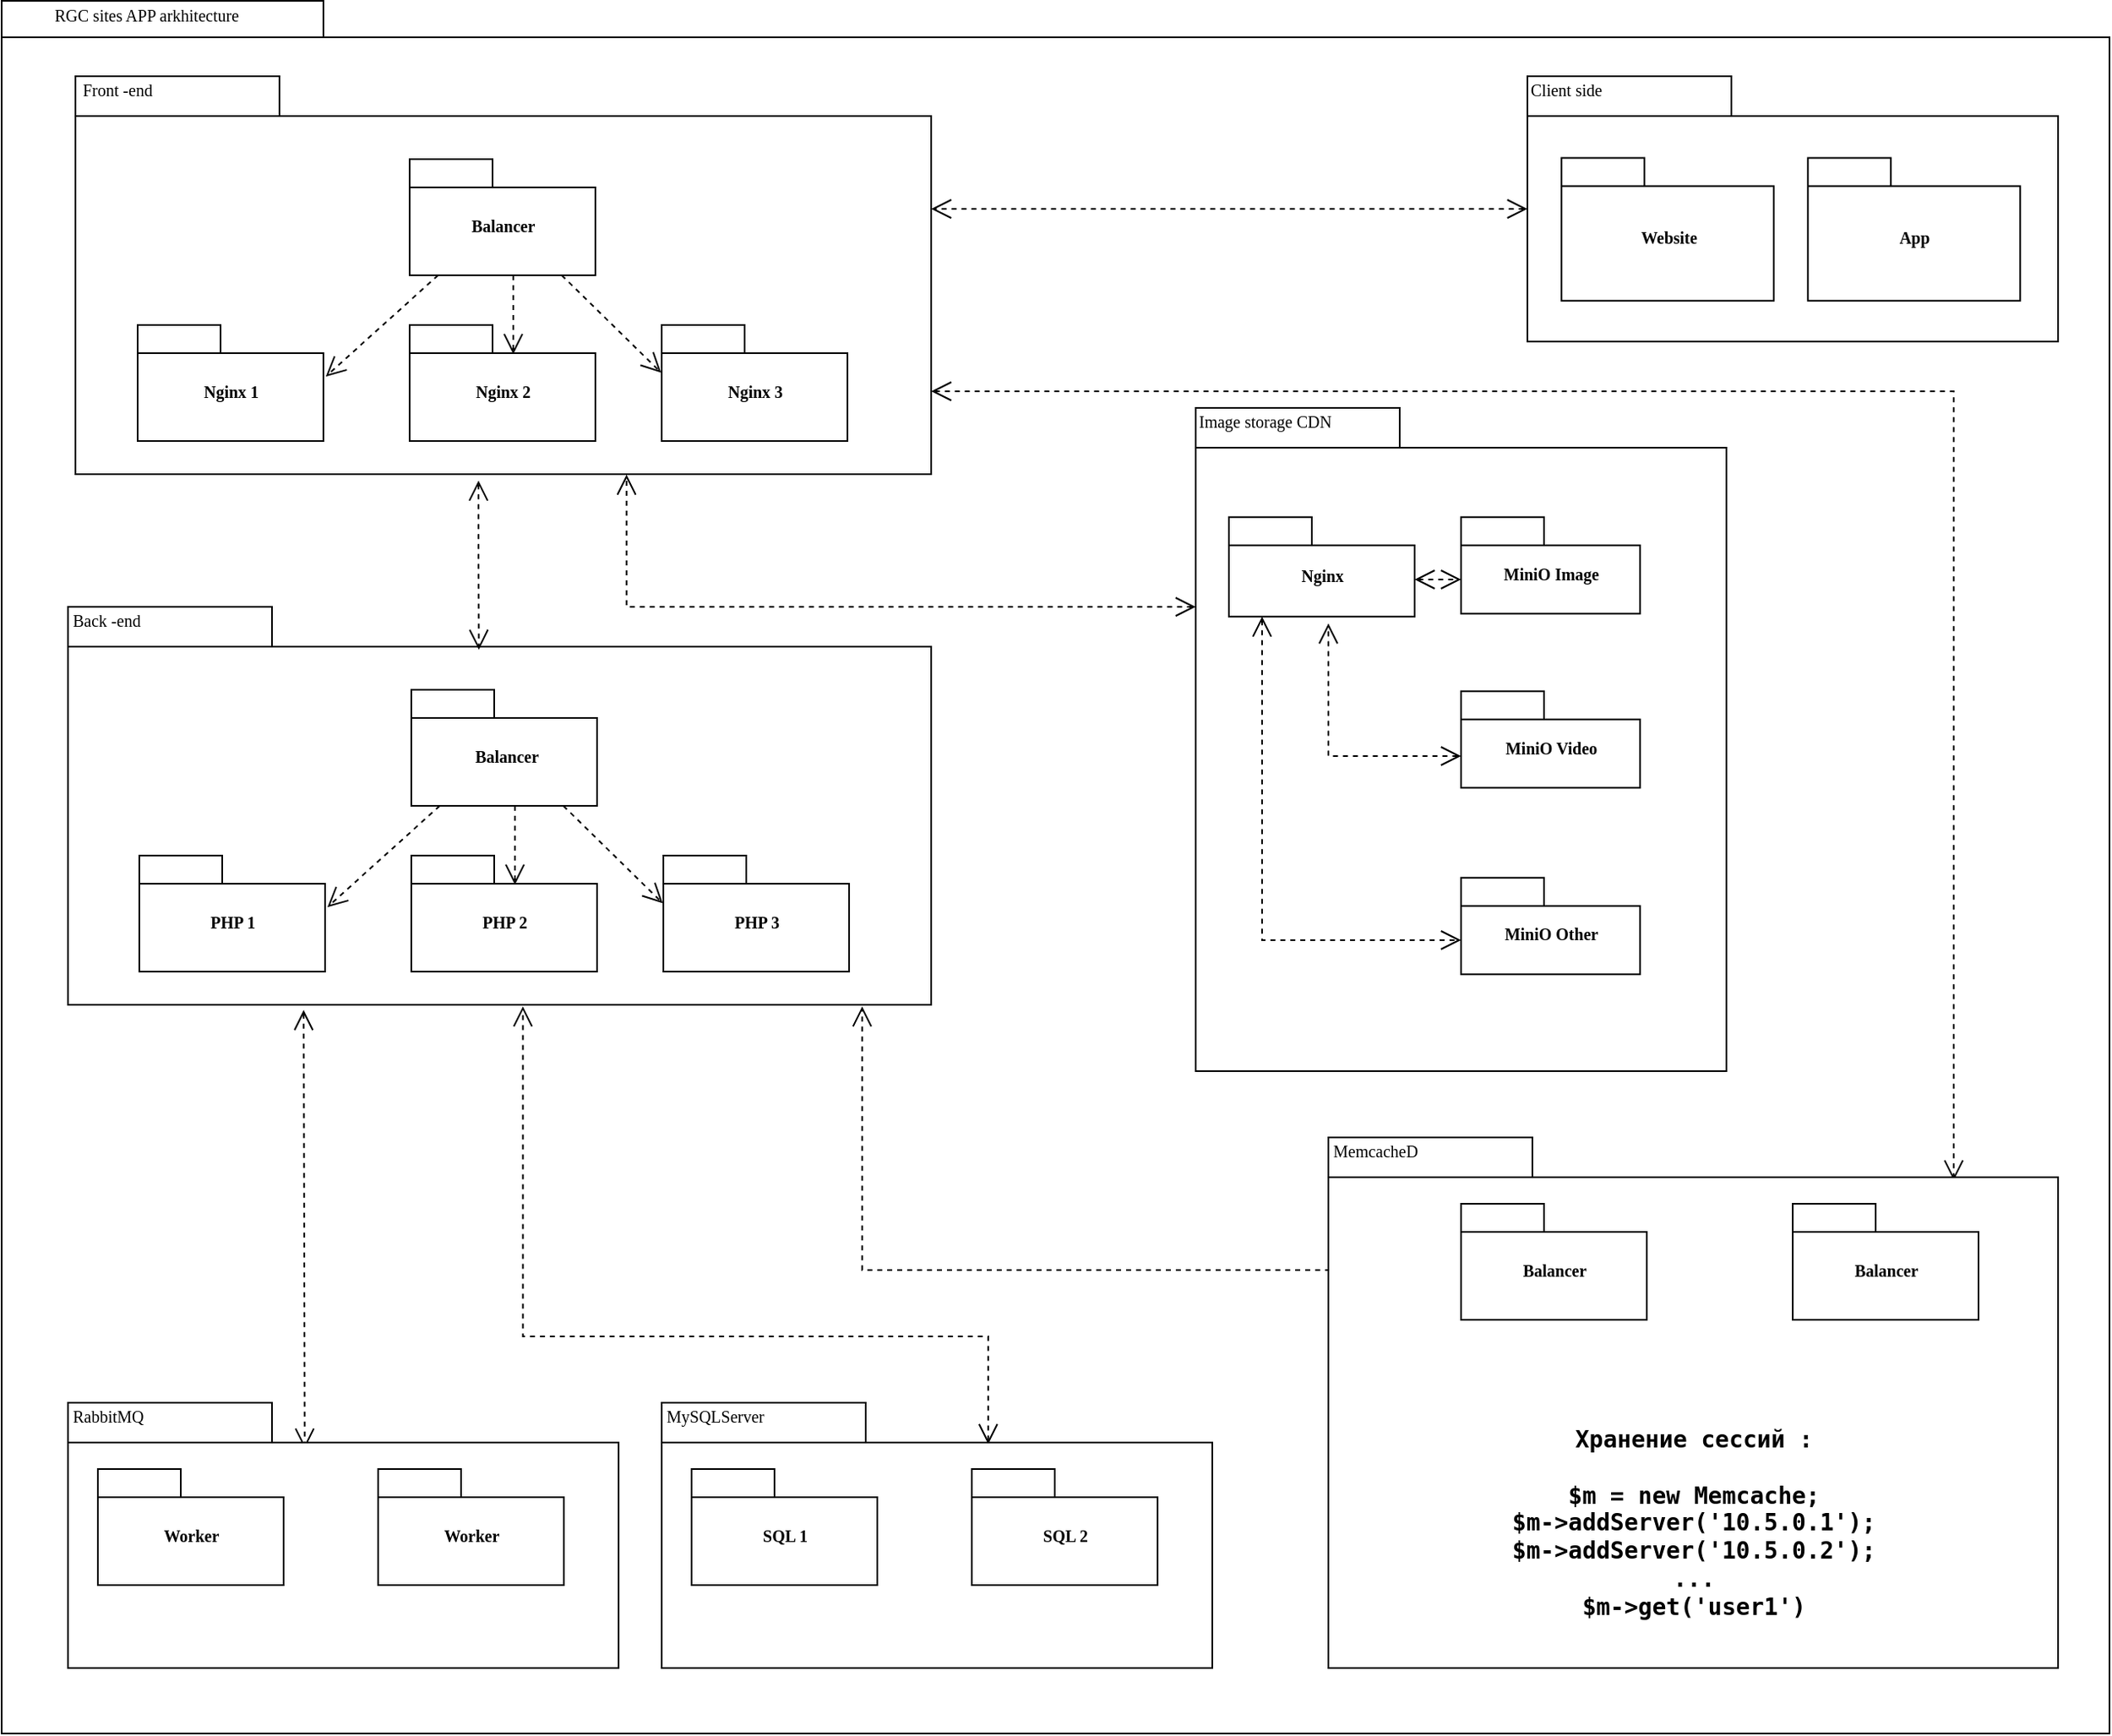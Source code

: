 <mxfile version="14.3.1" type="github">
  <diagram name="Page-1" id="b5b7bab2-c9e2-2cf4-8b2a-24fd1a2a6d21">
    <mxGraphModel dx="1940" dy="1149" grid="1" gridSize="10" guides="1" tooltips="1" connect="1" arrows="1" fold="1" page="1" pageScale="1" pageWidth="827" pageHeight="1169" background="#ffffff" math="0" shadow="0">
      <root>
        <mxCell id="0" />
        <mxCell id="1" parent="0" />
        <mxCell id="6e0c8c40b5770093-72" value="" style="shape=folder;fontStyle=1;spacingTop=10;tabWidth=194;tabHeight=22;tabPosition=left;html=1;rounded=0;shadow=0;comic=0;labelBackgroundColor=none;strokeWidth=1;fillColor=none;fontFamily=Verdana;fontSize=10;align=center;" parent="1" vertex="1">
          <mxGeometry x="40" y="114.5" width="1271" height="1045" as="geometry" />
        </mxCell>
        <mxCell id="6e0c8c40b5770093-30" value="" style="group" parent="1" vertex="1" connectable="0">
          <mxGeometry x="760" y="360" width="320" height="400" as="geometry" />
        </mxCell>
        <mxCell id="6e0c8c40b5770093-24" value="" style="group" parent="6e0c8c40b5770093-30" vertex="1" connectable="0">
          <mxGeometry width="320" height="400.0" as="geometry" />
        </mxCell>
        <mxCell id="6e0c8c40b5770093-25" value="" style="shape=folder;fontStyle=1;spacingTop=10;tabWidth=123;tabHeight=24;tabPosition=left;html=1;rounded=0;shadow=0;comic=0;labelBackgroundColor=none;strokeWidth=1;fontFamily=Verdana;fontSize=10;align=center;" parent="6e0c8c40b5770093-24" vertex="1">
          <mxGeometry width="320" height="400.0" as="geometry" />
        </mxCell>
        <mxCell id="6e0c8c40b5770093-27" value="MiniO Image" style="shape=folder;fontStyle=1;spacingTop=10;tabWidth=50;tabHeight=17;tabPosition=left;html=1;rounded=0;shadow=0;comic=0;labelBackgroundColor=none;strokeWidth=1;fontFamily=Verdana;fontSize=10;align=center;" parent="6e0c8c40b5770093-24" vertex="1">
          <mxGeometry x="160" y="65.83" width="107.91" height="58.33" as="geometry" />
        </mxCell>
        <mxCell id="RUcSScGEnjRAHkHzcu0g-60" style="edgeStyle=elbowEdgeStyle;rounded=0;jumpSize=10;orthogonalLoop=1;jettySize=auto;elbow=vertical;html=1;entryX=0.25;entryY=0.325;entryDx=0;entryDy=0;entryPerimeter=0;dashed=1;startArrow=open;startFill=0;startSize=10;endArrow=open;endFill=0;endSize=10;targetPerimeterSpacing=0;strokeWidth=1;" parent="6e0c8c40b5770093-24" source="6e0c8c40b5770093-31" target="6e0c8c40b5770093-25" edge="1">
          <mxGeometry relative="1" as="geometry">
            <Array as="points">
              <mxPoint x="120" y="210" />
            </Array>
          </mxGeometry>
        </mxCell>
        <mxCell id="6e0c8c40b5770093-31" value="MiniO Video" style="shape=folder;fontStyle=1;spacingTop=10;tabWidth=50;tabHeight=17;tabPosition=left;html=1;rounded=0;shadow=0;comic=0;labelBackgroundColor=none;strokeWidth=1;fontFamily=Verdana;fontSize=10;align=center;" parent="6e0c8c40b5770093-24" vertex="1">
          <mxGeometry x="160" y="170.83" width="107.91" height="58.33" as="geometry" />
        </mxCell>
        <mxCell id="6e0c8c40b5770093-28" value="MiniO Other" style="shape=folder;fontStyle=1;spacingTop=10;tabWidth=50;tabHeight=17;tabPosition=left;html=1;rounded=0;shadow=0;comic=0;labelBackgroundColor=none;strokeWidth=1;fontFamily=Verdana;fontSize=10;align=center;" parent="6e0c8c40b5770093-24" vertex="1">
          <mxGeometry x="160" y="283.33" width="107.91" height="58.33" as="geometry" />
        </mxCell>
        <mxCell id="RUcSScGEnjRAHkHzcu0g-9" value="Image storage CDN" style="text;html=1;align=left;verticalAlign=top;spacingTop=-4;fontSize=10;fontFamily=Verdana" parent="6e0c8c40b5770093-24" vertex="1">
          <mxGeometry width="180.87" height="21.25" as="geometry" />
        </mxCell>
        <mxCell id="RUcSScGEnjRAHkHzcu0g-58" style="edgeStyle=elbowEdgeStyle;rounded=0;jumpSize=10;orthogonalLoop=1;jettySize=auto;elbow=vertical;html=1;entryX=0;entryY=0;entryDx=0;entryDy=37.665;entryPerimeter=0;dashed=1;startArrow=open;startFill=0;startSize=10;endArrow=open;endFill=0;endSize=10;targetPerimeterSpacing=0;strokeWidth=1;" parent="6e0c8c40b5770093-24" source="RUcSScGEnjRAHkHzcu0g-56" target="6e0c8c40b5770093-27" edge="1">
          <mxGeometry relative="1" as="geometry" />
        </mxCell>
        <mxCell id="RUcSScGEnjRAHkHzcu0g-59" style="edgeStyle=elbowEdgeStyle;rounded=0;jumpSize=10;orthogonalLoop=1;jettySize=auto;elbow=vertical;html=1;entryX=0;entryY=0;entryDx=0;entryDy=37.665;entryPerimeter=0;dashed=1;startArrow=open;startFill=0;startSize=10;endArrow=open;endFill=0;endSize=10;targetPerimeterSpacing=0;strokeWidth=1;" parent="6e0c8c40b5770093-24" source="RUcSScGEnjRAHkHzcu0g-56" target="6e0c8c40b5770093-28" edge="1">
          <mxGeometry relative="1" as="geometry">
            <Array as="points">
              <mxPoint x="40" y="321" />
            </Array>
          </mxGeometry>
        </mxCell>
        <mxCell id="RUcSScGEnjRAHkHzcu0g-56" value="Nginx" style="shape=folder;fontStyle=1;spacingTop=10;tabWidth=50;tabHeight=17;tabPosition=left;html=1;rounded=0;shadow=0;comic=0;labelBackgroundColor=none;strokeColor=#000000;strokeWidth=1;fillColor=#ffffff;fontFamily=Verdana;fontSize=10;fontColor=#000000;align=center;" parent="6e0c8c40b5770093-24" vertex="1">
          <mxGeometry x="20" y="65.83" width="112" height="60" as="geometry" />
        </mxCell>
        <mxCell id="6e0c8c40b5770093-67" style="edgeStyle=none;rounded=0;html=1;entryX=0.43;entryY=0.173;entryPerimeter=0;dashed=1;labelBackgroundColor=none;startFill=0;endArrow=open;endFill=0;endSize=10;fontFamily=Verdana;fontSize=10;exitX=0.273;exitY=1.013;exitDx=0;exitDy=0;exitPerimeter=0;startArrow=open;startSize=10;" parent="1" source="6e0c8c40b5770093-33" target="6e0c8c40b5770093-47" edge="1">
          <mxGeometry relative="1" as="geometry">
            <Array as="points" />
          </mxGeometry>
        </mxCell>
        <mxCell id="6e0c8c40b5770093-33" value="" style="shape=folder;fontStyle=1;spacingTop=10;tabWidth=123;tabHeight=24;tabPosition=left;html=1;rounded=0;shadow=0;comic=0;labelBackgroundColor=none;strokeColor=#000000;strokeWidth=1;fillColor=#ffffff;fontFamily=Verdana;fontSize=10;fontColor=#000000;align=center;" parent="1" vertex="1">
          <mxGeometry x="80" y="480" width="520.5" height="240" as="geometry" />
        </mxCell>
        <mxCell id="6e0c8c40b5770093-64" style="edgeStyle=elbowEdgeStyle;rounded=0;html=1;entryX=0.559;entryY=0.251;entryPerimeter=0;dashed=1;labelBackgroundColor=none;startFill=0;endArrow=open;endFill=0;endSize=10;fontFamily=Verdana;fontSize=10;" parent="1" source="6e0c8c40b5770093-42" target="6e0c8c40b5770093-44" edge="1">
          <mxGeometry relative="1" as="geometry" />
        </mxCell>
        <mxCell id="6e0c8c40b5770093-65" style="edgeStyle=none;rounded=0;html=1;dashed=1;labelBackgroundColor=none;startFill=0;endArrow=open;endFill=0;endSize=10;fontFamily=Verdana;fontSize=10;entryX=-0.003;entryY=0.411;entryPerimeter=0;" parent="1" source="6e0c8c40b5770093-42" target="6e0c8c40b5770093-45" edge="1">
          <mxGeometry relative="1" as="geometry" />
        </mxCell>
        <mxCell id="6e0c8c40b5770093-66" style="edgeStyle=none;rounded=0;html=1;dashed=1;labelBackgroundColor=none;startFill=0;endArrow=open;endFill=0;endSize=10;fontFamily=Verdana;fontSize=10;entryX=1.013;entryY=0.444;entryPerimeter=0;" parent="1" source="6e0c8c40b5770093-42" target="6e0c8c40b5770093-43" edge="1">
          <mxGeometry relative="1" as="geometry" />
        </mxCell>
        <mxCell id="6e0c8c40b5770093-42" value="&lt;div&gt;&amp;nbsp;Balancer&lt;/div&gt;" style="shape=folder;fontStyle=1;spacingTop=10;tabWidth=50;tabHeight=17;tabPosition=left;html=1;rounded=0;shadow=0;comic=0;labelBackgroundColor=none;strokeColor=#000000;strokeWidth=1;fillColor=#ffffff;fontFamily=Verdana;fontSize=10;fontColor=#000000;align=center;" parent="1" vertex="1">
          <mxGeometry x="287" y="530" width="112" height="70" as="geometry" />
        </mxCell>
        <mxCell id="6e0c8c40b5770093-43" value="PHP 1" style="shape=folder;fontStyle=1;spacingTop=10;tabWidth=50;tabHeight=17;tabPosition=left;html=1;rounded=0;shadow=0;comic=0;labelBackgroundColor=none;strokeColor=#000000;strokeWidth=1;fillColor=#ffffff;fontFamily=Verdana;fontSize=10;fontColor=#000000;align=center;" parent="1" vertex="1">
          <mxGeometry x="123" y="630" width="112" height="70" as="geometry" />
        </mxCell>
        <mxCell id="6e0c8c40b5770093-44" value="PHP 2" style="shape=folder;fontStyle=1;spacingTop=10;tabWidth=50;tabHeight=17;tabPosition=left;html=1;rounded=0;shadow=0;comic=0;labelBackgroundColor=none;strokeColor=#000000;strokeWidth=1;fillColor=#ffffff;fontFamily=Verdana;fontSize=10;fontColor=#000000;align=center;" parent="1" vertex="1">
          <mxGeometry x="287" y="630" width="112" height="70" as="geometry" />
        </mxCell>
        <mxCell id="6e0c8c40b5770093-45" value="PHP 3" style="shape=folder;fontStyle=1;spacingTop=10;tabWidth=50;tabHeight=17;tabPosition=left;html=1;rounded=0;shadow=0;comic=0;labelBackgroundColor=none;strokeColor=#000000;strokeWidth=1;fillColor=#ffffff;fontFamily=Verdana;fontSize=10;fontColor=#000000;align=center;" parent="1" vertex="1">
          <mxGeometry x="439" y="630" width="112" height="70" as="geometry" />
        </mxCell>
        <mxCell id="6e0c8c40b5770093-47" value="" style="shape=folder;fontStyle=1;spacingTop=10;tabWidth=123;tabHeight=24;tabPosition=left;html=1;rounded=0;shadow=0;comic=0;labelBackgroundColor=none;strokeWidth=1;fontFamily=Verdana;fontSize=10;align=center;" parent="1" vertex="1">
          <mxGeometry x="80" y="960" width="332" height="160" as="geometry" />
        </mxCell>
        <mxCell id="6e0c8c40b5770093-49" value="Worker" style="shape=folder;fontStyle=1;spacingTop=10;tabWidth=50;tabHeight=17;tabPosition=left;html=1;rounded=0;shadow=0;comic=0;labelBackgroundColor=none;strokeWidth=1;fontFamily=Verdana;fontSize=10;align=center;" parent="1" vertex="1">
          <mxGeometry x="98" y="1000" width="112" height="70" as="geometry" />
        </mxCell>
        <mxCell id="6e0c8c40b5770093-50" value="Worker" style="shape=folder;fontStyle=1;spacingTop=10;tabWidth=50;tabHeight=17;tabPosition=left;html=1;rounded=0;shadow=0;comic=0;labelBackgroundColor=none;strokeWidth=1;fontFamily=Verdana;fontSize=10;align=center;" parent="1" vertex="1">
          <mxGeometry x="267" y="1000" width="112" height="70" as="geometry" />
        </mxCell>
        <mxCell id="6e0c8c40b5770093-73" value="RGC sites APP arkhitecture" style="text;html=1;align=left;verticalAlign=top;spacingTop=-4;fontSize=10;fontFamily=Verdana" parent="1" vertex="1">
          <mxGeometry x="70" y="114.5" width="130" height="20" as="geometry" />
        </mxCell>
        <mxCell id="RUcSScGEnjRAHkHzcu0g-7" value="Back -end" style="text;html=1;align=left;verticalAlign=top;spacingTop=-4;fontSize=10;fontFamily=Verdana" parent="1" vertex="1">
          <mxGeometry x="81" y="480" width="120" height="25.5" as="geometry" />
        </mxCell>
        <mxCell id="RUcSScGEnjRAHkHzcu0g-10" value="" style="group" parent="1" vertex="1" connectable="0">
          <mxGeometry x="960" y="160" width="320" height="160" as="geometry" />
        </mxCell>
        <mxCell id="RUcSScGEnjRAHkHzcu0g-11" value="" style="shape=folder;fontStyle=1;spacingTop=10;tabWidth=123;tabHeight=24;tabPosition=left;html=1;rounded=0;shadow=0;comic=0;labelBackgroundColor=none;strokeWidth=1;fontFamily=Verdana;fontSize=10;align=center;" parent="RUcSScGEnjRAHkHzcu0g-10" vertex="1">
          <mxGeometry width="320" height="160" as="geometry" />
        </mxCell>
        <mxCell id="RUcSScGEnjRAHkHzcu0g-12" value="Website" style="shape=folder;fontStyle=1;spacingTop=10;tabWidth=50;tabHeight=17;tabPosition=left;html=1;rounded=0;shadow=0;comic=0;labelBackgroundColor=none;strokeWidth=1;fontFamily=Verdana;fontSize=10;align=center;" parent="RUcSScGEnjRAHkHzcu0g-10" vertex="1">
          <mxGeometry x="20.571" y="49.231" width="128.0" height="86.154" as="geometry" />
        </mxCell>
        <mxCell id="RUcSScGEnjRAHkHzcu0g-13" value="App" style="shape=folder;fontStyle=1;spacingTop=10;tabWidth=50;tabHeight=17;tabPosition=left;html=1;rounded=0;shadow=0;comic=0;labelBackgroundColor=none;strokeWidth=1;fontFamily=Verdana;fontSize=10;align=center;" parent="RUcSScGEnjRAHkHzcu0g-10" vertex="1">
          <mxGeometry x="169.143" y="49.231" width="128.0" height="86.154" as="geometry" />
        </mxCell>
        <mxCell id="RUcSScGEnjRAHkHzcu0g-14" value="Client side" style="text;html=1;align=left;verticalAlign=top;spacingTop=-4;fontSize=10;fontFamily=Verdana" parent="RUcSScGEnjRAHkHzcu0g-10" vertex="1">
          <mxGeometry width="102.857" height="31.385" as="geometry" />
        </mxCell>
        <mxCell id="RUcSScGEnjRAHkHzcu0g-21" style="edgeStyle=elbowEdgeStyle;rounded=0;orthogonalLoop=1;jettySize=auto;elbow=vertical;html=1;dashed=1;endArrow=open;endFill=0;endSize=10;entryX=0.644;entryY=1.001;entryDx=0;entryDy=0;entryPerimeter=0;startArrow=open;startFill=0;startSize=10;" parent="1" source="6e0c8c40b5770093-25" target="RUcSScGEnjRAHkHzcu0g-25" edge="1">
          <mxGeometry relative="1" as="geometry">
            <mxPoint x="687" y="400" as="targetPoint" />
            <mxPoint x="1040" y="480" as="sourcePoint" />
            <Array as="points">
              <mxPoint x="870" y="480" />
              <mxPoint x="650" y="480" />
              <mxPoint x="720" y="440" />
              <mxPoint x="670" y="470" />
              <mxPoint x="670" y="460" />
              <mxPoint x="950" y="460" />
              <mxPoint x="700" y="460" />
              <mxPoint x="660" y="460" />
              <mxPoint x="666" y="450" />
              <mxPoint x="680" y="460" />
              <mxPoint x="660" y="470" />
              <mxPoint x="670" y="470" />
              <mxPoint x="650" y="460" />
              <mxPoint x="850" y="460" />
            </Array>
          </mxGeometry>
        </mxCell>
        <mxCell id="RUcSScGEnjRAHkHzcu0g-36" style="edgeStyle=elbowEdgeStyle;rounded=0;orthogonalLoop=1;jettySize=auto;elbow=vertical;html=1;entryX=0.476;entryY=0.108;entryDx=0;entryDy=0;entryPerimeter=0;dashed=1;endArrow=open;endFill=0;endSize=10;startArrow=open;startFill=0;targetPerimeterSpacing=0;exitX=0.471;exitY=1.016;exitDx=0;exitDy=0;exitPerimeter=0;startSize=10;" parent="1" source="RUcSScGEnjRAHkHzcu0g-25" target="6e0c8c40b5770093-33" edge="1">
          <mxGeometry relative="1" as="geometry">
            <Array as="points">
              <mxPoint x="342.5" y="453" />
            </Array>
          </mxGeometry>
        </mxCell>
        <mxCell id="RUcSScGEnjRAHkHzcu0g-49" style="edgeStyle=elbowEdgeStyle;rounded=0;jumpSize=10;orthogonalLoop=1;jettySize=auto;elbow=vertical;html=1;dashed=1;startArrow=open;startFill=0;startSize=10;endArrow=open;endFill=0;endSize=10;targetPerimeterSpacing=0;strokeWidth=1;entryX=0.857;entryY=0.081;entryDx=0;entryDy=0;entryPerimeter=0;" parent="1" source="RUcSScGEnjRAHkHzcu0g-25" target="RUcSScGEnjRAHkHzcu0g-45" edge="1">
          <mxGeometry relative="1" as="geometry">
            <Array as="points">
              <mxPoint x="1180" y="350" />
              <mxPoint x="1300" y="350" />
              <mxPoint x="1220" y="980" />
              <mxPoint x="1300" y="630" />
              <mxPoint x="910" y="340" />
              <mxPoint x="1050" y="790" />
              <mxPoint x="1050" y="340" />
              <mxPoint x="880" y="370" />
              <mxPoint x="960" y="800" />
              <mxPoint x="910" y="320" />
              <mxPoint x="870" y="470" />
            </Array>
          </mxGeometry>
        </mxCell>
        <mxCell id="RUcSScGEnjRAHkHzcu0g-25" value="" style="shape=folder;fontStyle=1;spacingTop=10;tabWidth=123;tabHeight=24;tabPosition=left;html=1;rounded=0;shadow=0;comic=0;labelBackgroundColor=none;strokeColor=#000000;strokeWidth=1;fillColor=#ffffff;fontFamily=Verdana;fontSize=10;fontColor=#000000;align=center;" parent="1" vertex="1">
          <mxGeometry x="84.5" y="160" width="516" height="240" as="geometry" />
        </mxCell>
        <mxCell id="RUcSScGEnjRAHkHzcu0g-26" style="edgeStyle=elbowEdgeStyle;rounded=0;html=1;entryX=0.559;entryY=0.251;entryPerimeter=0;dashed=1;labelBackgroundColor=none;startFill=0;endArrow=open;endFill=0;endSize=10;fontFamily=Verdana;fontSize=10;" parent="1" source="RUcSScGEnjRAHkHzcu0g-29" target="RUcSScGEnjRAHkHzcu0g-31" edge="1">
          <mxGeometry relative="1" as="geometry" />
        </mxCell>
        <mxCell id="RUcSScGEnjRAHkHzcu0g-27" style="edgeStyle=none;rounded=0;html=1;dashed=1;labelBackgroundColor=none;startFill=0;endArrow=open;endFill=0;endSize=10;fontFamily=Verdana;fontSize=10;entryX=-0.003;entryY=0.411;entryPerimeter=0;" parent="1" source="RUcSScGEnjRAHkHzcu0g-29" target="RUcSScGEnjRAHkHzcu0g-32" edge="1">
          <mxGeometry relative="1" as="geometry" />
        </mxCell>
        <mxCell id="RUcSScGEnjRAHkHzcu0g-28" style="edgeStyle=none;rounded=0;html=1;dashed=1;labelBackgroundColor=none;startFill=0;endArrow=open;endFill=0;endSize=10;fontFamily=Verdana;fontSize=10;entryX=1.013;entryY=0.444;entryPerimeter=0;" parent="1" source="RUcSScGEnjRAHkHzcu0g-29" target="RUcSScGEnjRAHkHzcu0g-30" edge="1">
          <mxGeometry relative="1" as="geometry" />
        </mxCell>
        <mxCell id="RUcSScGEnjRAHkHzcu0g-29" value="&lt;div&gt;Balancer&lt;/div&gt;" style="shape=folder;fontStyle=1;spacingTop=10;tabWidth=50;tabHeight=17;tabPosition=left;html=1;rounded=0;shadow=0;comic=0;labelBackgroundColor=none;strokeColor=#000000;strokeWidth=1;fillColor=#ffffff;fontFamily=Verdana;fontSize=10;fontColor=#000000;align=center;" parent="1" vertex="1">
          <mxGeometry x="286" y="210" width="112" height="70" as="geometry" />
        </mxCell>
        <mxCell id="RUcSScGEnjRAHkHzcu0g-30" value="Nginx 1" style="shape=folder;fontStyle=1;spacingTop=10;tabWidth=50;tabHeight=17;tabPosition=left;html=1;rounded=0;shadow=0;comic=0;labelBackgroundColor=none;strokeColor=#000000;strokeWidth=1;fillColor=#ffffff;fontFamily=Verdana;fontSize=10;fontColor=#000000;align=center;" parent="1" vertex="1">
          <mxGeometry x="122" y="310" width="112" height="70" as="geometry" />
        </mxCell>
        <mxCell id="RUcSScGEnjRAHkHzcu0g-31" value="Nginx 2" style="shape=folder;fontStyle=1;spacingTop=10;tabWidth=50;tabHeight=17;tabPosition=left;html=1;rounded=0;shadow=0;comic=0;labelBackgroundColor=none;strokeColor=#000000;strokeWidth=1;fillColor=#ffffff;fontFamily=Verdana;fontSize=10;fontColor=#000000;align=center;" parent="1" vertex="1">
          <mxGeometry x="286" y="310" width="112" height="70" as="geometry" />
        </mxCell>
        <mxCell id="RUcSScGEnjRAHkHzcu0g-32" value="Nginx 3" style="shape=folder;fontStyle=1;spacingTop=10;tabWidth=50;tabHeight=17;tabPosition=left;html=1;rounded=0;shadow=0;comic=0;labelBackgroundColor=none;strokeColor=#000000;strokeWidth=1;fillColor=#ffffff;fontFamily=Verdana;fontSize=10;fontColor=#000000;align=center;" parent="1" vertex="1">
          <mxGeometry x="438" y="310" width="112" height="70" as="geometry" />
        </mxCell>
        <mxCell id="RUcSScGEnjRAHkHzcu0g-33" value="Front -end" style="text;html=1;align=left;verticalAlign=top;spacingTop=-4;fontSize=10;fontFamily=Verdana" parent="1" vertex="1">
          <mxGeometry x="87" y="160" width="120" height="25.5" as="geometry" />
        </mxCell>
        <mxCell id="RUcSScGEnjRAHkHzcu0g-39" style="edgeStyle=elbowEdgeStyle;rounded=0;jumpSize=10;orthogonalLoop=1;jettySize=auto;elbow=vertical;html=1;dashed=1;startArrow=open;startFill=0;startSize=10;endArrow=open;endFill=0;endSize=10;targetPerimeterSpacing=0;strokeWidth=1;" parent="1" source="RUcSScGEnjRAHkHzcu0g-11" target="RUcSScGEnjRAHkHzcu0g-25" edge="1">
          <mxGeometry relative="1" as="geometry" />
        </mxCell>
        <mxCell id="RUcSScGEnjRAHkHzcu0g-42" value="RabbitMQ" style="text;html=1;align=left;verticalAlign=top;spacingTop=-4;fontSize=10;fontFamily=Verdana" parent="1" vertex="1">
          <mxGeometry x="81" y="960" width="120" height="25.5" as="geometry" />
        </mxCell>
        <mxCell id="RUcSScGEnjRAHkHzcu0g-50" style="edgeStyle=elbowEdgeStyle;rounded=0;jumpSize=10;orthogonalLoop=1;jettySize=auto;elbow=vertical;html=1;entryX=0.92;entryY=1.004;entryDx=0;entryDy=0;entryPerimeter=0;dashed=1;startArrow=open;startFill=0;startSize=10;endArrow=open;endFill=0;endSize=10;targetPerimeterSpacing=0;strokeWidth=1;exitX=0.499;exitY=0.176;exitDx=0;exitDy=0;exitPerimeter=0;" parent="1" source="RUcSScGEnjRAHkHzcu0g-45" target="6e0c8c40b5770093-33" edge="1">
          <mxGeometry relative="1" as="geometry">
            <Array as="points">
              <mxPoint x="880" y="880" />
            </Array>
          </mxGeometry>
        </mxCell>
        <mxCell id="RUcSScGEnjRAHkHzcu0g-45" value="&lt;pre style=&quot;font-size: 14px&quot;&gt;&lt;code&gt;&lt;br&gt;&lt;br&gt;&lt;br&gt;&lt;br&gt;&lt;br&gt;&lt;br&gt;&lt;br&gt;&lt;br&gt;Хранение сессий :&lt;br&gt;&lt;br&gt;$m = new Memcache;&lt;br&gt;$m-&amp;gt;addServer(&lt;b&gt;&#39;10.5.0.1&#39;&lt;/b&gt;);&lt;br&gt;$m-&amp;gt;addServer(&lt;b&gt;&#39;10.5.0.2&#39;&lt;/b&gt;);&lt;br&gt;...&lt;br&gt;$m-&amp;gt;get(&#39;user1&#39;)&lt;/code&gt;&lt;/pre&gt;" style="shape=folder;fontStyle=1;spacingTop=10;tabWidth=123;tabHeight=24;tabPosition=left;html=1;rounded=0;shadow=0;comic=0;labelBackgroundColor=none;strokeWidth=1;fontFamily=Verdana;fontSize=10;align=center;" parent="1" vertex="1">
          <mxGeometry x="840" y="800" width="440" height="320" as="geometry" />
        </mxCell>
        <mxCell id="RUcSScGEnjRAHkHzcu0g-46" value="Balancer" style="shape=folder;fontStyle=1;spacingTop=10;tabWidth=50;tabHeight=17;tabPosition=left;html=1;rounded=0;shadow=0;comic=0;labelBackgroundColor=none;strokeWidth=1;fontFamily=Verdana;fontSize=10;align=center;" parent="1" vertex="1">
          <mxGeometry x="920" y="840" width="112" height="70" as="geometry" />
        </mxCell>
        <mxCell id="RUcSScGEnjRAHkHzcu0g-47" value="Balancer" style="shape=folder;fontStyle=1;spacingTop=10;tabWidth=50;tabHeight=17;tabPosition=left;html=1;rounded=0;shadow=0;comic=0;labelBackgroundColor=none;strokeWidth=1;fontFamily=Verdana;fontSize=10;align=center;" parent="1" vertex="1">
          <mxGeometry x="1120" y="840" width="112" height="70" as="geometry" />
        </mxCell>
        <mxCell id="RUcSScGEnjRAHkHzcu0g-48" value="MemcacheD" style="text;html=1;align=left;verticalAlign=top;spacingTop=-4;fontSize=10;fontFamily=Verdana" parent="1" vertex="1">
          <mxGeometry x="841" y="800" width="120" height="25.5" as="geometry" />
        </mxCell>
        <mxCell id="RUcSScGEnjRAHkHzcu0g-55" style="edgeStyle=elbowEdgeStyle;rounded=0;jumpSize=10;orthogonalLoop=1;jettySize=auto;elbow=vertical;html=1;entryX=0.527;entryY=1.004;entryDx=0;entryDy=0;entryPerimeter=0;dashed=1;startArrow=open;startFill=0;startSize=10;endArrow=open;endFill=0;endSize=10;targetPerimeterSpacing=0;strokeWidth=1;exitX=0.593;exitY=0.156;exitDx=0;exitDy=0;exitPerimeter=0;" parent="1" source="RUcSScGEnjRAHkHzcu0g-51" target="6e0c8c40b5770093-33" edge="1">
          <mxGeometry relative="1" as="geometry">
            <Array as="points">
              <mxPoint x="380" y="920" />
              <mxPoint x="614" y="950" />
              <mxPoint x="640" y="760" />
            </Array>
          </mxGeometry>
        </mxCell>
        <mxCell id="RUcSScGEnjRAHkHzcu0g-51" value="" style="shape=folder;fontStyle=1;spacingTop=10;tabWidth=123;tabHeight=24;tabPosition=left;html=1;rounded=0;shadow=0;comic=0;labelBackgroundColor=none;strokeWidth=1;fontFamily=Verdana;fontSize=10;align=center;" parent="1" vertex="1">
          <mxGeometry x="438" y="960" width="332" height="160" as="geometry" />
        </mxCell>
        <mxCell id="RUcSScGEnjRAHkHzcu0g-52" value="SQL 1" style="shape=folder;fontStyle=1;spacingTop=10;tabWidth=50;tabHeight=17;tabPosition=left;html=1;rounded=0;shadow=0;comic=0;labelBackgroundColor=none;strokeWidth=1;fontFamily=Verdana;fontSize=10;align=center;" parent="1" vertex="1">
          <mxGeometry x="456" y="1000" width="112" height="70" as="geometry" />
        </mxCell>
        <mxCell id="RUcSScGEnjRAHkHzcu0g-53" value="SQL 2" style="shape=folder;fontStyle=1;spacingTop=10;tabWidth=50;tabHeight=17;tabPosition=left;html=1;rounded=0;shadow=0;comic=0;labelBackgroundColor=none;strokeWidth=1;fontFamily=Verdana;fontSize=10;align=center;" parent="1" vertex="1">
          <mxGeometry x="625" y="1000" width="112" height="70" as="geometry" />
        </mxCell>
        <mxCell id="RUcSScGEnjRAHkHzcu0g-54" value="MySQLServer" style="text;html=1;align=left;verticalAlign=top;spacingTop=-4;fontSize=10;fontFamily=Verdana" parent="1" vertex="1">
          <mxGeometry x="439" y="960" width="120" height="25.5" as="geometry" />
        </mxCell>
      </root>
    </mxGraphModel>
  </diagram>
</mxfile>
